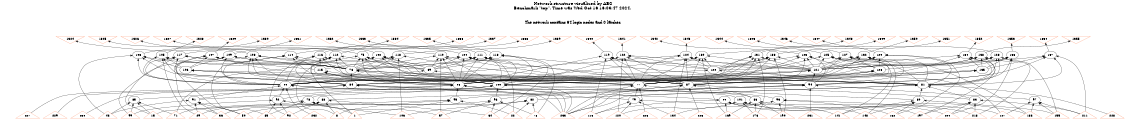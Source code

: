 # Network structure generated by ABC

digraph network {
size = "7.5,10";
center = true;
edge [dir = back];

{
  node [shape = plaintext];
  edge [style = invis];
  LevelTitle1 [label=""];
  LevelTitle2 [label=""];
  Level5 [label = ""];
  Level4 [label = ""];
  Level3 [label = ""];
  Level2 [label = ""];
  Level1 [label = ""];
  Level0 [label = ""];
  LevelTitle1 ->  LevelTitle2 ->  Level5 ->  Level4 ->  Level3 ->  Level2 ->  Level1 ->  Level0;
}

{
  rank = same;
  LevelTitle1;
  title1 [shape=plaintext,
          fontsize=20,
          fontname = "Times-Roman",
          label="Network structure visualized by ABC\nBenchmark \"top\". Time was Wed Oct 16 16:03:47 2024. "
         ];
}

{
  rank = same;
  LevelTitle2;
  title2 [shape=plaintext,
          fontsize=18,
          fontname = "Times-Roman",
          label="The network contains 64 logic nodes and 0 latches.\n"
         ];
}

{
  rank = same;
  Level5;
  Node42 [label = "1324", shape = invtriangle, color = coral, fillcolor = coral];
  Node43 [label = "1325", shape = invtriangle, color = coral, fillcolor = coral];
  Node44 [label = "1326", shape = invtriangle, color = coral, fillcolor = coral];
  Node45 [label = "1327", shape = invtriangle, color = coral, fillcolor = coral];
  Node46 [label = "1328", shape = invtriangle, color = coral, fillcolor = coral];
  Node47 [label = "1329", shape = invtriangle, color = coral, fillcolor = coral];
  Node48 [label = "1330", shape = invtriangle, color = coral, fillcolor = coral];
  Node49 [label = "1331", shape = invtriangle, color = coral, fillcolor = coral];
  Node50 [label = "1332", shape = invtriangle, color = coral, fillcolor = coral];
  Node51 [label = "1333", shape = invtriangle, color = coral, fillcolor = coral];
  Node52 [label = "1334", shape = invtriangle, color = coral, fillcolor = coral];
  Node53 [label = "1335", shape = invtriangle, color = coral, fillcolor = coral];
  Node54 [label = "1336", shape = invtriangle, color = coral, fillcolor = coral];
  Node55 [label = "1337", shape = invtriangle, color = coral, fillcolor = coral];
  Node56 [label = "1338", shape = invtriangle, color = coral, fillcolor = coral];
  Node57 [label = "1339", shape = invtriangle, color = coral, fillcolor = coral];
  Node58 [label = "1340", shape = invtriangle, color = coral, fillcolor = coral];
  Node59 [label = "1341", shape = invtriangle, color = coral, fillcolor = coral];
  Node60 [label = "1342", shape = invtriangle, color = coral, fillcolor = coral];
  Node61 [label = "1343", shape = invtriangle, color = coral, fillcolor = coral];
  Node62 [label = "1344", shape = invtriangle, color = coral, fillcolor = coral];
  Node63 [label = "1345", shape = invtriangle, color = coral, fillcolor = coral];
  Node64 [label = "1346", shape = invtriangle, color = coral, fillcolor = coral];
  Node65 [label = "1347", shape = invtriangle, color = coral, fillcolor = coral];
  Node66 [label = "1348", shape = invtriangle, color = coral, fillcolor = coral];
  Node67 [label = "1349", shape = invtriangle, color = coral, fillcolor = coral];
  Node68 [label = "1350", shape = invtriangle, color = coral, fillcolor = coral];
  Node69 [label = "1351", shape = invtriangle, color = coral, fillcolor = coral];
  Node70 [label = "1352", shape = invtriangle, color = coral, fillcolor = coral];
  Node71 [label = "1353", shape = invtriangle, color = coral, fillcolor = coral];
  Node72 [label = "1354", shape = invtriangle, color = coral, fillcolor = coral];
  Node73 [label = "1355", shape = invtriangle, color = coral, fillcolor = coral];
}

{
  rank = same;
  Level4;
  Node75 [label = "75\n", shape = ellipse];
  Node102 [label = "102\n", shape = ellipse];
  Node103 [label = "103\n", shape = ellipse];
  Node104 [label = "104\n", shape = ellipse];
  Node105 [label = "105\n", shape = ellipse];
  Node107 [label = "107\n", shape = ellipse];
  Node108 [label = "108\n", shape = ellipse];
  Node109 [label = "109\n", shape = ellipse];
  Node110 [label = "110\n", shape = ellipse];
  Node111 [label = "111\n", shape = ellipse];
  Node112 [label = "112\n", shape = ellipse];
  Node113 [label = "113\n", shape = ellipse];
  Node114 [label = "114\n", shape = ellipse];
  Node116 [label = "116\n", shape = ellipse];
  Node117 [label = "117\n", shape = ellipse];
  Node118 [label = "118\n", shape = ellipse];
  Node119 [label = "119\n", shape = ellipse];
  Node122 [label = "122\n", shape = ellipse];
  Node123 [label = "123\n", shape = ellipse];
  Node124 [label = "124\n", shape = ellipse];
  Node125 [label = "125\n", shape = ellipse];
  Node127 [label = "127\n", shape = ellipse];
  Node128 [label = "128\n", shape = ellipse];
  Node129 [label = "129\n", shape = ellipse];
  Node130 [label = "130\n", shape = ellipse];
  Node131 [label = "131\n", shape = ellipse];
  Node132 [label = "132\n", shape = ellipse];
  Node133 [label = "133\n", shape = ellipse];
  Node134 [label = "134\n", shape = ellipse];
  Node136 [label = "136\n", shape = ellipse];
  Node137 [label = "137\n", shape = ellipse];
  Node138 [label = "138\n", shape = ellipse];
}

{
  rank = same;
  Level3;
  Node76 [label = "76\n", shape = ellipse];
  Node89 [label = "89\n", shape = ellipse];
  Node106 [label = "106\n", shape = ellipse];
  Node115 [label = "115\n", shape = ellipse];
  Node120 [label = "120\n", shape = ellipse];
  Node121 [label = "121\n", shape = ellipse];
  Node126 [label = "126\n", shape = ellipse];
  Node135 [label = "135\n", shape = ellipse];
}

{
  rank = same;
  Level2;
  Node77 [label = "77\n", shape = ellipse];
  Node81 [label = "81\n", shape = ellipse];
  Node84 [label = "84\n", shape = ellipse];
  Node87 [label = "87\n", shape = ellipse];
  Node90 [label = "90\n", shape = ellipse];
  Node94 [label = "94\n", shape = ellipse];
  Node98 [label = "98\n", shape = ellipse];
  Node100 [label = "100\n", shape = ellipse];
}

{
  rank = same;
  Level1;
  Node78 [label = "78\n", shape = ellipse];
  Node79 [label = "79\n", shape = ellipse];
  Node80 [label = "80\n", shape = ellipse];
  Node82 [label = "82\n", shape = ellipse];
  Node83 [label = "83\n", shape = ellipse];
  Node85 [label = "85\n", shape = ellipse];
  Node86 [label = "86\n", shape = ellipse];
  Node88 [label = "88\n", shape = ellipse];
  Node91 [label = "91\n", shape = ellipse];
  Node92 [label = "92\n", shape = ellipse];
  Node93 [label = "93\n", shape = ellipse];
  Node95 [label = "95\n", shape = ellipse];
  Node96 [label = "96\n", shape = ellipse];
  Node97 [label = "97\n", shape = ellipse];
  Node99 [label = "99\n", shape = ellipse];
  Node101 [label = "101\n", shape = ellipse];
}

{
  rank = same;
  Level0;
  Node1 [label = "1", shape = triangle, color = coral, fillcolor = coral];
  Node2 [label = "8", shape = triangle, color = coral, fillcolor = coral];
  Node3 [label = "15", shape = triangle, color = coral, fillcolor = coral];
  Node4 [label = "22", shape = triangle, color = coral, fillcolor = coral];
  Node5 [label = "29", shape = triangle, color = coral, fillcolor = coral];
  Node6 [label = "36", shape = triangle, color = coral, fillcolor = coral];
  Node7 [label = "43", shape = triangle, color = coral, fillcolor = coral];
  Node8 [label = "50", shape = triangle, color = coral, fillcolor = coral];
  Node9 [label = "57", shape = triangle, color = coral, fillcolor = coral];
  Node10 [label = "64", shape = triangle, color = coral, fillcolor = coral];
  Node11 [label = "71", shape = triangle, color = coral, fillcolor = coral];
  Node12 [label = "78", shape = triangle, color = coral, fillcolor = coral];
  Node13 [label = "85", shape = triangle, color = coral, fillcolor = coral];
  Node14 [label = "92", shape = triangle, color = coral, fillcolor = coral];
  Node15 [label = "99", shape = triangle, color = coral, fillcolor = coral];
  Node16 [label = "106", shape = triangle, color = coral, fillcolor = coral];
  Node17 [label = "113", shape = triangle, color = coral, fillcolor = coral];
  Node18 [label = "120", shape = triangle, color = coral, fillcolor = coral];
  Node19 [label = "127", shape = triangle, color = coral, fillcolor = coral];
  Node20 [label = "134", shape = triangle, color = coral, fillcolor = coral];
  Node21 [label = "141", shape = triangle, color = coral, fillcolor = coral];
  Node22 [label = "148", shape = triangle, color = coral, fillcolor = coral];
  Node23 [label = "155", shape = triangle, color = coral, fillcolor = coral];
  Node24 [label = "162", shape = triangle, color = coral, fillcolor = coral];
  Node25 [label = "169", shape = triangle, color = coral, fillcolor = coral];
  Node26 [label = "176", shape = triangle, color = coral, fillcolor = coral];
  Node27 [label = "183", shape = triangle, color = coral, fillcolor = coral];
  Node28 [label = "190", shape = triangle, color = coral, fillcolor = coral];
  Node29 [label = "197", shape = triangle, color = coral, fillcolor = coral];
  Node30 [label = "204", shape = triangle, color = coral, fillcolor = coral];
  Node31 [label = "211", shape = triangle, color = coral, fillcolor = coral];
  Node32 [label = "218", shape = triangle, color = coral, fillcolor = coral];
  Node33 [label = "225", shape = triangle, color = coral, fillcolor = coral];
  Node34 [label = "226", shape = triangle, color = coral, fillcolor = coral];
  Node35 [label = "227", shape = triangle, color = coral, fillcolor = coral];
  Node36 [label = "228", shape = triangle, color = coral, fillcolor = coral];
  Node37 [label = "229", shape = triangle, color = coral, fillcolor = coral];
  Node38 [label = "230", shape = triangle, color = coral, fillcolor = coral];
  Node39 [label = "231", shape = triangle, color = coral, fillcolor = coral];
  Node40 [label = "232", shape = triangle, color = coral, fillcolor = coral];
  Node41 [label = "233", shape = triangle, color = coral, fillcolor = coral];
}

title1 -> title2 [style = invis];
title2 -> Node42 [style = invis];
title2 -> Node43 [style = invis];
title2 -> Node44 [style = invis];
title2 -> Node45 [style = invis];
title2 -> Node46 [style = invis];
title2 -> Node47 [style = invis];
title2 -> Node48 [style = invis];
title2 -> Node49 [style = invis];
title2 -> Node50 [style = invis];
title2 -> Node51 [style = invis];
title2 -> Node52 [style = invis];
title2 -> Node53 [style = invis];
title2 -> Node54 [style = invis];
title2 -> Node55 [style = invis];
title2 -> Node56 [style = invis];
title2 -> Node57 [style = invis];
title2 -> Node58 [style = invis];
title2 -> Node59 [style = invis];
title2 -> Node60 [style = invis];
title2 -> Node61 [style = invis];
title2 -> Node62 [style = invis];
title2 -> Node63 [style = invis];
title2 -> Node64 [style = invis];
title2 -> Node65 [style = invis];
title2 -> Node66 [style = invis];
title2 -> Node67 [style = invis];
title2 -> Node68 [style = invis];
title2 -> Node69 [style = invis];
title2 -> Node70 [style = invis];
title2 -> Node71 [style = invis];
title2 -> Node72 [style = invis];
title2 -> Node73 [style = invis];
Node42 -> Node43 [style = invis];
Node43 -> Node44 [style = invis];
Node44 -> Node45 [style = invis];
Node45 -> Node46 [style = invis];
Node46 -> Node47 [style = invis];
Node47 -> Node48 [style = invis];
Node48 -> Node49 [style = invis];
Node49 -> Node50 [style = invis];
Node50 -> Node51 [style = invis];
Node51 -> Node52 [style = invis];
Node52 -> Node53 [style = invis];
Node53 -> Node54 [style = invis];
Node54 -> Node55 [style = invis];
Node55 -> Node56 [style = invis];
Node56 -> Node57 [style = invis];
Node57 -> Node58 [style = invis];
Node58 -> Node59 [style = invis];
Node59 -> Node60 [style = invis];
Node60 -> Node61 [style = invis];
Node61 -> Node62 [style = invis];
Node62 -> Node63 [style = invis];
Node63 -> Node64 [style = invis];
Node64 -> Node65 [style = invis];
Node65 -> Node66 [style = invis];
Node66 -> Node67 [style = invis];
Node67 -> Node68 [style = invis];
Node68 -> Node69 [style = invis];
Node69 -> Node70 [style = invis];
Node70 -> Node71 [style = invis];
Node71 -> Node72 [style = invis];
Node72 -> Node73 [style = invis];
Node42 -> Node75 [style = solid];
Node43 -> Node102 [style = solid];
Node44 -> Node103 [style = solid];
Node45 -> Node104 [style = solid];
Node46 -> Node105 [style = solid];
Node47 -> Node107 [style = solid];
Node48 -> Node108 [style = solid];
Node49 -> Node109 [style = solid];
Node50 -> Node110 [style = solid];
Node51 -> Node111 [style = solid];
Node52 -> Node112 [style = solid];
Node53 -> Node113 [style = solid];
Node54 -> Node114 [style = solid];
Node55 -> Node116 [style = solid];
Node56 -> Node117 [style = solid];
Node57 -> Node118 [style = solid];
Node58 -> Node119 [style = solid];
Node59 -> Node122 [style = solid];
Node60 -> Node123 [style = solid];
Node61 -> Node124 [style = solid];
Node62 -> Node125 [style = solid];
Node63 -> Node127 [style = solid];
Node64 -> Node128 [style = solid];
Node65 -> Node129 [style = solid];
Node66 -> Node130 [style = solid];
Node67 -> Node131 [style = solid];
Node68 -> Node132 [style = solid];
Node69 -> Node133 [style = solid];
Node70 -> Node134 [style = solid];
Node71 -> Node136 [style = solid];
Node72 -> Node137 [style = solid];
Node73 -> Node138 [style = solid];
Node75 -> Node76 [style = solid];
Node75 -> Node89 [style = solid];
Node75 -> Node77 [style = solid];
Node75 -> Node98 [style = solid];
Node75 -> Node100 [style = solid];
Node75 -> Node1 [style = solid];
Node76 -> Node77 [style = solid];
Node76 -> Node81 [style = solid];
Node76 -> Node84 [style = solid];
Node76 -> Node87 [style = solid];
Node77 -> Node78 [style = solid];
Node77 -> Node79 [style = solid];
Node77 -> Node80 [style = solid];
Node77 -> Node33 [style = solid];
Node77 -> Node41 [style = solid];
Node78 -> Node1 [style = solid];
Node78 -> Node5 [style = solid];
Node78 -> Node9 [style = solid];
Node78 -> Node13 [style = solid];
Node79 -> Node17 [style = solid];
Node79 -> Node18 [style = solid];
Node79 -> Node19 [style = solid];
Node79 -> Node20 [style = solid];
Node80 -> Node21 [style = solid];
Node80 -> Node22 [style = solid];
Node80 -> Node23 [style = solid];
Node80 -> Node24 [style = solid];
Node81 -> Node80 [style = solid];
Node81 -> Node82 [style = solid];
Node81 -> Node83 [style = solid];
Node81 -> Node36 [style = solid];
Node81 -> Node41 [style = solid];
Node82 -> Node4 [style = solid];
Node82 -> Node8 [style = solid];
Node82 -> Node12 [style = solid];
Node82 -> Node16 [style = solid];
Node83 -> Node29 [style = solid];
Node83 -> Node30 [style = solid];
Node83 -> Node31 [style = solid];
Node83 -> Node32 [style = solid];
Node84 -> Node79 [style = solid];
Node84 -> Node85 [style = solid];
Node84 -> Node86 [style = solid];
Node84 -> Node35 [style = solid];
Node84 -> Node41 [style = solid];
Node85 -> Node3 [style = solid];
Node85 -> Node7 [style = solid];
Node85 -> Node11 [style = solid];
Node85 -> Node15 [style = solid];
Node86 -> Node25 [style = solid];
Node86 -> Node26 [style = solid];
Node86 -> Node27 [style = solid];
Node86 -> Node28 [style = solid];
Node87 -> Node83 [style = solid];
Node87 -> Node86 [style = solid];
Node87 -> Node88 [style = solid];
Node87 -> Node34 [style = solid];
Node87 -> Node41 [style = solid];
Node88 -> Node2 [style = solid];
Node88 -> Node6 [style = solid];
Node88 -> Node10 [style = solid];
Node88 -> Node14 [style = solid];
Node89 -> Node90 [style = solid];
Node89 -> Node94 [style = solid];
Node90 -> Node91 [style = solid];
Node90 -> Node92 [style = solid];
Node90 -> Node93 [style = solid];
Node90 -> Node40 [style = solid];
Node90 -> Node41 [style = solid];
Node91 -> Node5 [style = solid];
Node91 -> Node6 [style = solid];
Node91 -> Node7 [style = solid];
Node91 -> Node8 [style = solid];
Node92 -> Node13 [style = solid];
Node92 -> Node14 [style = solid];
Node92 -> Node15 [style = solid];
Node92 -> Node16 [style = solid];
Node93 -> Node20 [style = solid];
Node93 -> Node24 [style = solid];
Node93 -> Node28 [style = solid];
Node93 -> Node32 [style = solid];
Node94 -> Node95 [style = solid];
Node94 -> Node96 [style = solid];
Node94 -> Node97 [style = solid];
Node94 -> Node39 [style = solid];
Node94 -> Node41 [style = solid];
Node95 -> Node1 [style = solid];
Node95 -> Node2 [style = solid];
Node95 -> Node3 [style = solid];
Node95 -> Node4 [style = solid];
Node96 -> Node9 [style = solid];
Node96 -> Node10 [style = solid];
Node96 -> Node11 [style = solid];
Node96 -> Node12 [style = solid];
Node97 -> Node19 [style = solid];
Node97 -> Node23 [style = solid];
Node97 -> Node27 [style = solid];
Node97 -> Node31 [style = solid];
Node98 -> Node99 [style = solid];
Node98 -> Node95 [style = solid];
Node98 -> Node91 [style = solid];
Node98 -> Node37 [style = solid];
Node98 -> Node41 [style = solid];
Node99 -> Node17 [style = solid];
Node99 -> Node21 [style = solid];
Node99 -> Node25 [style = solid];
Node99 -> Node29 [style = solid];
Node100 -> Node101 [style = solid];
Node100 -> Node96 [style = solid];
Node100 -> Node92 [style = solid];
Node100 -> Node38 [style = solid];
Node100 -> Node41 [style = solid];
Node101 -> Node18 [style = solid];
Node101 -> Node22 [style = solid];
Node101 -> Node26 [style = solid];
Node101 -> Node30 [style = solid];
Node102 -> Node76 [style = solid];
Node102 -> Node89 [style = solid];
Node102 -> Node87 [style = solid];
Node102 -> Node98 [style = solid];
Node102 -> Node100 [style = solid];
Node102 -> Node2 [style = solid];
Node103 -> Node76 [style = solid];
Node103 -> Node89 [style = solid];
Node103 -> Node84 [style = solid];
Node103 -> Node98 [style = solid];
Node103 -> Node100 [style = solid];
Node103 -> Node3 [style = solid];
Node104 -> Node76 [style = solid];
Node104 -> Node89 [style = solid];
Node104 -> Node81 [style = solid];
Node104 -> Node98 [style = solid];
Node104 -> Node100 [style = solid];
Node104 -> Node4 [style = solid];
Node105 -> Node76 [style = solid];
Node105 -> Node106 [style = solid];
Node105 -> Node77 [style = solid];
Node105 -> Node90 [style = solid];
Node105 -> Node5 [style = solid];
Node106 -> Node98 [style = solid];
Node106 -> Node100 [style = solid];
Node106 -> Node94 [style = solid];
Node107 -> Node76 [style = solid];
Node107 -> Node106 [style = solid];
Node107 -> Node87 [style = solid];
Node107 -> Node90 [style = solid];
Node107 -> Node6 [style = solid];
Node108 -> Node76 [style = solid];
Node108 -> Node106 [style = solid];
Node108 -> Node84 [style = solid];
Node108 -> Node90 [style = solid];
Node108 -> Node7 [style = solid];
Node109 -> Node76 [style = solid];
Node109 -> Node106 [style = solid];
Node109 -> Node81 [style = solid];
Node109 -> Node90 [style = solid];
Node109 -> Node8 [style = solid];
Node110 -> Node76 [style = solid];
Node110 -> Node89 [style = solid];
Node110 -> Node77 [style = solid];
Node110 -> Node98 [style = solid];
Node110 -> Node100 [style = solid];
Node110 -> Node9 [style = solid];
Node111 -> Node76 [style = solid];
Node111 -> Node89 [style = solid];
Node111 -> Node87 [style = solid];
Node111 -> Node98 [style = solid];
Node111 -> Node100 [style = solid];
Node111 -> Node10 [style = solid];
Node112 -> Node76 [style = solid];
Node112 -> Node89 [style = solid];
Node112 -> Node84 [style = solid];
Node112 -> Node98 [style = solid];
Node112 -> Node100 [style = solid];
Node112 -> Node11 [style = solid];
Node113 -> Node76 [style = solid];
Node113 -> Node89 [style = solid];
Node113 -> Node81 [style = solid];
Node113 -> Node98 [style = solid];
Node113 -> Node100 [style = solid];
Node113 -> Node12 [style = solid];
Node114 -> Node76 [style = solid];
Node114 -> Node115 [style = solid];
Node114 -> Node77 [style = solid];
Node114 -> Node90 [style = solid];
Node114 -> Node13 [style = solid];
Node115 -> Node98 [style = solid];
Node115 -> Node100 [style = solid];
Node115 -> Node94 [style = solid];
Node116 -> Node76 [style = solid];
Node116 -> Node115 [style = solid];
Node116 -> Node87 [style = solid];
Node116 -> Node90 [style = solid];
Node116 -> Node14 [style = solid];
Node117 -> Node76 [style = solid];
Node117 -> Node115 [style = solid];
Node117 -> Node84 [style = solid];
Node117 -> Node90 [style = solid];
Node117 -> Node15 [style = solid];
Node118 -> Node76 [style = solid];
Node118 -> Node115 [style = solid];
Node118 -> Node81 [style = solid];
Node118 -> Node90 [style = solid];
Node118 -> Node16 [style = solid];
Node119 -> Node120 [style = solid];
Node119 -> Node121 [style = solid];
Node119 -> Node77 [style = solid];
Node119 -> Node87 [style = solid];
Node119 -> Node98 [style = solid];
Node119 -> Node17 [style = solid];
Node120 -> Node81 [style = solid];
Node120 -> Node84 [style = solid];
Node121 -> Node98 [style = solid];
Node121 -> Node100 [style = solid];
Node121 -> Node90 [style = solid];
Node121 -> Node94 [style = solid];
Node122 -> Node120 [style = solid];
Node122 -> Node121 [style = solid];
Node122 -> Node77 [style = solid];
Node122 -> Node87 [style = solid];
Node122 -> Node100 [style = solid];
Node122 -> Node18 [style = solid];
Node123 -> Node120 [style = solid];
Node123 -> Node121 [style = solid];
Node123 -> Node77 [style = solid];
Node123 -> Node87 [style = solid];
Node123 -> Node94 [style = solid];
Node123 -> Node19 [style = solid];
Node124 -> Node120 [style = solid];
Node124 -> Node121 [style = solid];
Node124 -> Node77 [style = solid];
Node124 -> Node87 [style = solid];
Node124 -> Node90 [style = solid];
Node124 -> Node20 [style = solid];
Node125 -> Node126 [style = solid];
Node125 -> Node121 [style = solid];
Node125 -> Node81 [style = solid];
Node125 -> Node98 [style = solid];
Node125 -> Node21 [style = solid];
Node126 -> Node77 [style = solid];
Node126 -> Node84 [style = solid];
Node126 -> Node87 [style = solid];
Node127 -> Node126 [style = solid];
Node127 -> Node121 [style = solid];
Node127 -> Node81 [style = solid];
Node127 -> Node100 [style = solid];
Node127 -> Node22 [style = solid];
Node128 -> Node126 [style = solid];
Node128 -> Node121 [style = solid];
Node128 -> Node81 [style = solid];
Node128 -> Node94 [style = solid];
Node128 -> Node23 [style = solid];
Node129 -> Node126 [style = solid];
Node129 -> Node121 [style = solid];
Node129 -> Node81 [style = solid];
Node129 -> Node90 [style = solid];
Node129 -> Node24 [style = solid];
Node130 -> Node120 [style = solid];
Node130 -> Node121 [style = solid];
Node130 -> Node77 [style = solid];
Node130 -> Node87 [style = solid];
Node130 -> Node98 [style = solid];
Node130 -> Node25 [style = solid];
Node131 -> Node120 [style = solid];
Node131 -> Node121 [style = solid];
Node131 -> Node77 [style = solid];
Node131 -> Node87 [style = solid];
Node131 -> Node100 [style = solid];
Node131 -> Node26 [style = solid];
Node132 -> Node120 [style = solid];
Node132 -> Node121 [style = solid];
Node132 -> Node77 [style = solid];
Node132 -> Node87 [style = solid];
Node132 -> Node94 [style = solid];
Node132 -> Node27 [style = solid];
Node133 -> Node120 [style = solid];
Node133 -> Node121 [style = solid];
Node133 -> Node77 [style = solid];
Node133 -> Node87 [style = solid];
Node133 -> Node90 [style = solid];
Node133 -> Node28 [style = solid];
Node134 -> Node135 [style = solid];
Node134 -> Node121 [style = solid];
Node134 -> Node81 [style = solid];
Node134 -> Node98 [style = solid];
Node134 -> Node29 [style = solid];
Node135 -> Node77 [style = solid];
Node135 -> Node84 [style = solid];
Node135 -> Node87 [style = solid];
Node136 -> Node135 [style = solid];
Node136 -> Node121 [style = solid];
Node136 -> Node81 [style = solid];
Node136 -> Node100 [style = solid];
Node136 -> Node30 [style = solid];
Node137 -> Node135 [style = solid];
Node137 -> Node121 [style = solid];
Node137 -> Node81 [style = solid];
Node137 -> Node94 [style = solid];
Node137 -> Node31 [style = solid];
Node138 -> Node135 [style = solid];
Node138 -> Node121 [style = solid];
Node138 -> Node81 [style = solid];
Node138 -> Node90 [style = solid];
Node138 -> Node32 [style = solid];
}

